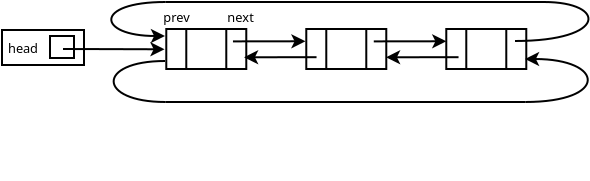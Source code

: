 <?xml version="1.0" encoding="UTF-8"?>
<dia:diagram xmlns:dia="http://www.lysator.liu.se/~alla/dia/">
  <dia:layer name="Background" visible="true">
    <dia:group>
      <dia:object type="Standard - Box" version="0" id="O0">
        <dia:attribute name="obj_pos">
          <dia:point val="5.05,4.35"/>
        </dia:attribute>
        <dia:attribute name="obj_bb">
          <dia:rectangle val="5,4.3;9.1,6.4"/>
        </dia:attribute>
        <dia:attribute name="elem_corner">
          <dia:point val="5.05,4.35"/>
        </dia:attribute>
        <dia:attribute name="elem_width">
          <dia:real val="4"/>
        </dia:attribute>
        <dia:attribute name="elem_height">
          <dia:real val="2"/>
        </dia:attribute>
        <dia:attribute name="show_background">
          <dia:boolean val="true"/>
        </dia:attribute>
      </dia:object>
      <dia:object type="Standard - Line" version="0" id="O1">
        <dia:attribute name="obj_pos">
          <dia:point val="6.05,4.35"/>
        </dia:attribute>
        <dia:attribute name="obj_bb">
          <dia:rectangle val="6,4.3;6.1,6.4"/>
        </dia:attribute>
        <dia:attribute name="conn_endpoints">
          <dia:point val="6.05,4.35"/>
          <dia:point val="6.05,6.35"/>
        </dia:attribute>
        <dia:attribute name="numcp">
          <dia:int val="1"/>
        </dia:attribute>
      </dia:object>
      <dia:object type="Standard - Line" version="0" id="O2">
        <dia:attribute name="obj_pos">
          <dia:point val="8.05,4.35"/>
        </dia:attribute>
        <dia:attribute name="obj_bb">
          <dia:rectangle val="8,4.3;8.1,6.4"/>
        </dia:attribute>
        <dia:attribute name="conn_endpoints">
          <dia:point val="8.05,4.35"/>
          <dia:point val="8.05,6.35"/>
        </dia:attribute>
        <dia:attribute name="numcp">
          <dia:int val="1"/>
        </dia:attribute>
      </dia:object>
    </dia:group>
    <dia:object type="Standard - Text" version="0" id="O3">
      <dia:attribute name="obj_pos">
        <dia:point val="4.9,4"/>
      </dia:attribute>
      <dia:attribute name="obj_bb">
        <dia:rectangle val="4.9,3.381;6.269,4.388"/>
      </dia:attribute>
      <dia:attribute name="text">
        <dia:composite type="text">
          <dia:attribute name="string">
            <dia:string>#prev#</dia:string>
          </dia:attribute>
          <dia:attribute name="font">
            <dia:font family="sans" style="0" name="Helvetica"/>
          </dia:attribute>
          <dia:attribute name="height">
            <dia:real val="0.8"/>
          </dia:attribute>
          <dia:attribute name="pos">
            <dia:point val="4.9,4"/>
          </dia:attribute>
          <dia:attribute name="color">
            <dia:color val="#000000"/>
          </dia:attribute>
          <dia:attribute name="alignment">
            <dia:enum val="0"/>
          </dia:attribute>
        </dia:composite>
      </dia:attribute>
    </dia:object>
    <dia:object type="Standard - Text" version="0" id="O4">
      <dia:attribute name="obj_pos">
        <dia:point val="8.1,4"/>
      </dia:attribute>
      <dia:attribute name="obj_bb">
        <dia:rectangle val="8.081,3.381;9.45,4.388"/>
      </dia:attribute>
      <dia:attribute name="text">
        <dia:composite type="text">
          <dia:attribute name="string">
            <dia:string>#next#</dia:string>
          </dia:attribute>
          <dia:attribute name="font">
            <dia:font family="sans" style="0" name="Helvetica"/>
          </dia:attribute>
          <dia:attribute name="height">
            <dia:real val="0.8"/>
          </dia:attribute>
          <dia:attribute name="pos">
            <dia:point val="8.1,4"/>
          </dia:attribute>
          <dia:attribute name="color">
            <dia:color val="#000000"/>
          </dia:attribute>
          <dia:attribute name="alignment">
            <dia:enum val="0"/>
          </dia:attribute>
        </dia:composite>
      </dia:attribute>
    </dia:object>
    <dia:group>
      <dia:object type="Standard - Box" version="0" id="O5">
        <dia:attribute name="obj_pos">
          <dia:point val="12.05,4.35"/>
        </dia:attribute>
        <dia:attribute name="obj_bb">
          <dia:rectangle val="12,4.3;16.1,6.4"/>
        </dia:attribute>
        <dia:attribute name="elem_corner">
          <dia:point val="12.05,4.35"/>
        </dia:attribute>
        <dia:attribute name="elem_width">
          <dia:real val="4"/>
        </dia:attribute>
        <dia:attribute name="elem_height">
          <dia:real val="2"/>
        </dia:attribute>
        <dia:attribute name="show_background">
          <dia:boolean val="true"/>
        </dia:attribute>
      </dia:object>
      <dia:object type="Standard - Line" version="0" id="O6">
        <dia:attribute name="obj_pos">
          <dia:point val="13.05,4.35"/>
        </dia:attribute>
        <dia:attribute name="obj_bb">
          <dia:rectangle val="13,4.3;13.1,6.4"/>
        </dia:attribute>
        <dia:attribute name="conn_endpoints">
          <dia:point val="13.05,4.35"/>
          <dia:point val="13.05,6.35"/>
        </dia:attribute>
        <dia:attribute name="numcp">
          <dia:int val="1"/>
        </dia:attribute>
      </dia:object>
      <dia:object type="Standard - Line" version="0" id="O7">
        <dia:attribute name="obj_pos">
          <dia:point val="15.05,4.35"/>
        </dia:attribute>
        <dia:attribute name="obj_bb">
          <dia:rectangle val="15,4.3;15.1,6.4"/>
        </dia:attribute>
        <dia:attribute name="conn_endpoints">
          <dia:point val="15.05,4.35"/>
          <dia:point val="15.05,6.35"/>
        </dia:attribute>
        <dia:attribute name="numcp">
          <dia:int val="1"/>
        </dia:attribute>
      </dia:object>
    </dia:group>
    <dia:group>
      <dia:object type="Standard - Box" version="0" id="O8">
        <dia:attribute name="obj_pos">
          <dia:point val="19.05,4.35"/>
        </dia:attribute>
        <dia:attribute name="obj_bb">
          <dia:rectangle val="19,4.3;23.1,6.4"/>
        </dia:attribute>
        <dia:attribute name="elem_corner">
          <dia:point val="19.05,4.35"/>
        </dia:attribute>
        <dia:attribute name="elem_width">
          <dia:real val="4"/>
        </dia:attribute>
        <dia:attribute name="elem_height">
          <dia:real val="2"/>
        </dia:attribute>
        <dia:attribute name="show_background">
          <dia:boolean val="true"/>
        </dia:attribute>
      </dia:object>
      <dia:object type="Standard - Line" version="0" id="O9">
        <dia:attribute name="obj_pos">
          <dia:point val="20.05,4.35"/>
        </dia:attribute>
        <dia:attribute name="obj_bb">
          <dia:rectangle val="20,4.3;20.1,6.4"/>
        </dia:attribute>
        <dia:attribute name="conn_endpoints">
          <dia:point val="20.05,4.35"/>
          <dia:point val="20.05,6.35"/>
        </dia:attribute>
        <dia:attribute name="numcp">
          <dia:int val="1"/>
        </dia:attribute>
      </dia:object>
      <dia:object type="Standard - Line" version="0" id="O10">
        <dia:attribute name="obj_pos">
          <dia:point val="22.05,4.35"/>
        </dia:attribute>
        <dia:attribute name="obj_bb">
          <dia:rectangle val="22,4.3;22.1,6.4"/>
        </dia:attribute>
        <dia:attribute name="conn_endpoints">
          <dia:point val="22.05,4.35"/>
          <dia:point val="22.05,6.35"/>
        </dia:attribute>
        <dia:attribute name="numcp">
          <dia:int val="1"/>
        </dia:attribute>
      </dia:object>
    </dia:group>
    <dia:object type="Standard - Line" version="0" id="O11">
      <dia:attribute name="obj_pos">
        <dia:point val="15.425,4.969"/>
      </dia:attribute>
      <dia:attribute name="obj_bb">
        <dia:rectangle val="15.375,4.464;19.102,5.464"/>
      </dia:attribute>
      <dia:attribute name="conn_endpoints">
        <dia:point val="15.425,4.969"/>
        <dia:point val="19.052,4.964"/>
      </dia:attribute>
      <dia:attribute name="numcp">
        <dia:int val="1"/>
      </dia:attribute>
      <dia:attribute name="end_arrow">
        <dia:enum val="22"/>
      </dia:attribute>
      <dia:attribute name="end_arrow_length">
        <dia:real val="0.5"/>
      </dia:attribute>
      <dia:attribute name="end_arrow_width">
        <dia:real val="0.5"/>
      </dia:attribute>
    </dia:object>
    <dia:object type="Standard - Line" version="0" id="O12">
      <dia:attribute name="obj_pos">
        <dia:point val="8.384,4.969"/>
      </dia:attribute>
      <dia:attribute name="obj_bb">
        <dia:rectangle val="8.334,4.464;12.061,5.464"/>
      </dia:attribute>
      <dia:attribute name="conn_endpoints">
        <dia:point val="8.384,4.969"/>
        <dia:point val="12.01,4.964"/>
      </dia:attribute>
      <dia:attribute name="numcp">
        <dia:int val="1"/>
      </dia:attribute>
      <dia:attribute name="end_arrow">
        <dia:enum val="22"/>
      </dia:attribute>
      <dia:attribute name="end_arrow_length">
        <dia:real val="0.5"/>
      </dia:attribute>
      <dia:attribute name="end_arrow_width">
        <dia:real val="0.5"/>
      </dia:attribute>
    </dia:object>
    <dia:object type="Standard - Line" version="0" id="O13">
      <dia:attribute name="obj_pos">
        <dia:point val="8.937,5.764"/>
      </dia:attribute>
      <dia:attribute name="obj_bb">
        <dia:rectangle val="8.886,5.264;12.614,6.264"/>
      </dia:attribute>
      <dia:attribute name="conn_endpoints">
        <dia:point val="8.937,5.764"/>
        <dia:point val="12.563,5.759"/>
      </dia:attribute>
      <dia:attribute name="numcp">
        <dia:int val="1"/>
      </dia:attribute>
      <dia:attribute name="start_arrow">
        <dia:enum val="22"/>
      </dia:attribute>
      <dia:attribute name="start_arrow_length">
        <dia:real val="0.5"/>
      </dia:attribute>
      <dia:attribute name="start_arrow_width">
        <dia:real val="0.5"/>
      </dia:attribute>
    </dia:object>
    <dia:object type="Standard - Line" version="0" id="O14">
      <dia:attribute name="obj_pos">
        <dia:point val="16.037,5.764"/>
      </dia:attribute>
      <dia:attribute name="obj_bb">
        <dia:rectangle val="15.986,5.264;19.713,6.264"/>
      </dia:attribute>
      <dia:attribute name="conn_endpoints">
        <dia:point val="16.037,5.764"/>
        <dia:point val="19.663,5.759"/>
      </dia:attribute>
      <dia:attribute name="numcp">
        <dia:int val="1"/>
      </dia:attribute>
      <dia:attribute name="start_arrow">
        <dia:enum val="22"/>
      </dia:attribute>
      <dia:attribute name="start_arrow_length">
        <dia:real val="0.5"/>
      </dia:attribute>
      <dia:attribute name="start_arrow_width">
        <dia:real val="0.5"/>
      </dia:attribute>
    </dia:object>
    <dia:object type="Standard - Line" version="0" id="O15">
      <dia:attribute name="obj_pos">
        <dia:point val="17.236,11.85"/>
      </dia:attribute>
      <dia:attribute name="obj_bb">
        <dia:rectangle val="4.886,11.8;17.287,11.9"/>
      </dia:attribute>
      <dia:attribute name="conn_endpoints">
        <dia:point val="17.236,11.85"/>
        <dia:point val="4.936,11.85"/>
      </dia:attribute>
      <dia:attribute name="numcp">
        <dia:int val="1"/>
      </dia:attribute>
      <dia:attribute name="line_color">
        <dia:color val="#ffffff"/>
      </dia:attribute>
    </dia:object>
    <dia:object type="Standard - Line" version="0" id="O16">
      <dia:attribute name="obj_pos">
        <dia:point val="5,8"/>
      </dia:attribute>
      <dia:attribute name="obj_bb">
        <dia:rectangle val="4.95,7.95;23.05,8.05"/>
      </dia:attribute>
      <dia:attribute name="conn_endpoints">
        <dia:point val="5,8"/>
        <dia:point val="23,8"/>
      </dia:attribute>
      <dia:attribute name="numcp">
        <dia:int val="1"/>
      </dia:attribute>
    </dia:object>
    <dia:object type="Standard - Line" version="0" id="O17">
      <dia:attribute name="obj_pos">
        <dia:point val="5,3"/>
      </dia:attribute>
      <dia:attribute name="obj_bb">
        <dia:rectangle val="4.95,2.95;24.05,3.05"/>
      </dia:attribute>
      <dia:attribute name="conn_endpoints">
        <dia:point val="5,3"/>
        <dia:point val="24,3"/>
      </dia:attribute>
      <dia:attribute name="numcp">
        <dia:int val="1"/>
      </dia:attribute>
    </dia:object>
    <dia:object type="Standard - BezierLine" version="0" id="O18">
      <dia:attribute name="obj_pos">
        <dia:point val="22.486,4.95"/>
      </dia:attribute>
      <dia:attribute name="obj_bb">
        <dia:rectangle val="22.436,2.95;26.21,5"/>
      </dia:attribute>
      <dia:attribute name="bez_points">
        <dia:point val="22.486,4.95"/>
        <dia:point val="27.137,4.95"/>
        <dia:point val="27.087,3"/>
        <dia:point val="23.936,3"/>
      </dia:attribute>
      <dia:attribute name="corner_types">
        <dia:enum val="0"/>
        <dia:enum val="0"/>
      </dia:attribute>
    </dia:object>
    <dia:object type="Standard - BezierLine" version="0" id="O19">
      <dia:attribute name="obj_pos">
        <dia:point val="5,3"/>
      </dia:attribute>
      <dia:attribute name="obj_bb">
        <dia:rectangle val="2.313,2.95;5.05,5.2"/>
      </dia:attribute>
      <dia:attribute name="bez_points">
        <dia:point val="5,3"/>
        <dia:point val="1.386,3"/>
        <dia:point val="1.586,4.7"/>
        <dia:point val="4.986,4.7"/>
      </dia:attribute>
      <dia:attribute name="corner_types">
        <dia:enum val="0"/>
        <dia:enum val="0"/>
      </dia:attribute>
      <dia:attribute name="end_arrow">
        <dia:enum val="22"/>
      </dia:attribute>
      <dia:attribute name="end_arrow_length">
        <dia:real val="0.5"/>
      </dia:attribute>
      <dia:attribute name="end_arrow_width">
        <dia:real val="0.5"/>
      </dia:attribute>
    </dia:object>
    <dia:object type="Standard - BezierLine" version="0" id="O20">
      <dia:attribute name="obj_pos">
        <dia:point val="4.986,5.95"/>
      </dia:attribute>
      <dia:attribute name="obj_bb">
        <dia:rectangle val="2.369,5.9;5.05,8.05"/>
      </dia:attribute>
      <dia:attribute name="bez_points">
        <dia:point val="4.986,5.95"/>
        <dia:point val="1.536,5.95"/>
        <dia:point val="1.586,8"/>
        <dia:point val="5,8"/>
      </dia:attribute>
      <dia:attribute name="corner_types">
        <dia:enum val="0"/>
        <dia:enum val="0"/>
      </dia:attribute>
    </dia:object>
    <dia:object type="Standard - Box" version="0" id="O21">
      <dia:attribute name="obj_pos">
        <dia:point val="-3.164,4.4"/>
      </dia:attribute>
      <dia:attribute name="obj_bb">
        <dia:rectangle val="-3.214,4.35;0.986,6.2"/>
      </dia:attribute>
      <dia:attribute name="elem_corner">
        <dia:point val="-3.164,4.4"/>
      </dia:attribute>
      <dia:attribute name="elem_width">
        <dia:real val="4.1"/>
      </dia:attribute>
      <dia:attribute name="elem_height">
        <dia:real val="1.75"/>
      </dia:attribute>
      <dia:attribute name="show_background">
        <dia:boolean val="true"/>
      </dia:attribute>
    </dia:object>
    <dia:object type="Standard - Text" version="0" id="O22">
      <dia:attribute name="obj_pos">
        <dia:point val="-2.864,5.55"/>
      </dia:attribute>
      <dia:attribute name="obj_bb">
        <dia:rectangle val="-2.864,4.95;-1.264,5.9"/>
      </dia:attribute>
      <dia:attribute name="text">
        <dia:composite type="text">
          <dia:attribute name="string">
            <dia:string>#head#</dia:string>
          </dia:attribute>
          <dia:attribute name="font">
            <dia:font family="sans" style="0" name="Helvetica"/>
          </dia:attribute>
          <dia:attribute name="height">
            <dia:real val="0.8"/>
          </dia:attribute>
          <dia:attribute name="pos">
            <dia:point val="-2.864,5.55"/>
          </dia:attribute>
          <dia:attribute name="color">
            <dia:color val="#000000"/>
          </dia:attribute>
          <dia:attribute name="alignment">
            <dia:enum val="0"/>
          </dia:attribute>
        </dia:composite>
      </dia:attribute>
    </dia:object>
    <dia:object type="Standard - Box" version="0" id="O23">
      <dia:attribute name="obj_pos">
        <dia:point val="-0.764,4.7"/>
      </dia:attribute>
      <dia:attribute name="obj_bb">
        <dia:rectangle val="-0.814,4.65;0.486,5.85"/>
      </dia:attribute>
      <dia:attribute name="elem_corner">
        <dia:point val="-0.764,4.7"/>
      </dia:attribute>
      <dia:attribute name="elem_width">
        <dia:real val="1.2"/>
      </dia:attribute>
      <dia:attribute name="elem_height">
        <dia:real val="1.1"/>
      </dia:attribute>
      <dia:attribute name="show_background">
        <dia:boolean val="true"/>
      </dia:attribute>
    </dia:object>
    <dia:object type="Standard - Line" version="0" id="O24">
      <dia:attribute name="obj_pos">
        <dia:point val="-0.114,5.35"/>
      </dia:attribute>
      <dia:attribute name="obj_bb">
        <dia:rectangle val="-0.164,4.864;5.014,5.864"/>
      </dia:attribute>
      <dia:attribute name="conn_endpoints">
        <dia:point val="-0.114,5.35"/>
        <dia:point val="4.963,5.364"/>
      </dia:attribute>
      <dia:attribute name="numcp">
        <dia:int val="1"/>
      </dia:attribute>
      <dia:attribute name="end_arrow">
        <dia:enum val="22"/>
      </dia:attribute>
      <dia:attribute name="end_arrow_length">
        <dia:real val="0.5"/>
      </dia:attribute>
      <dia:attribute name="end_arrow_width">
        <dia:real val="0.5"/>
      </dia:attribute>
    </dia:object>
    <dia:object type="Standard - BezierLine" version="0" id="O25">
      <dia:attribute name="obj_pos">
        <dia:point val="23,8"/>
      </dia:attribute>
      <dia:attribute name="obj_bb">
        <dia:rectangle val="22.936,5.35;26.114,8.05"/>
      </dia:attribute>
      <dia:attribute name="bez_points">
        <dia:point val="23,8"/>
        <dia:point val="27.186,8"/>
        <dia:point val="26.986,5.85"/>
        <dia:point val="22.986,5.85"/>
      </dia:attribute>
      <dia:attribute name="corner_types">
        <dia:enum val="0"/>
        <dia:enum val="0"/>
      </dia:attribute>
      <dia:attribute name="end_arrow">
        <dia:enum val="22"/>
      </dia:attribute>
      <dia:attribute name="end_arrow_length">
        <dia:real val="0.5"/>
      </dia:attribute>
      <dia:attribute name="end_arrow_width">
        <dia:real val="0.5"/>
      </dia:attribute>
    </dia:object>
  </dia:layer>
</dia:diagram>
